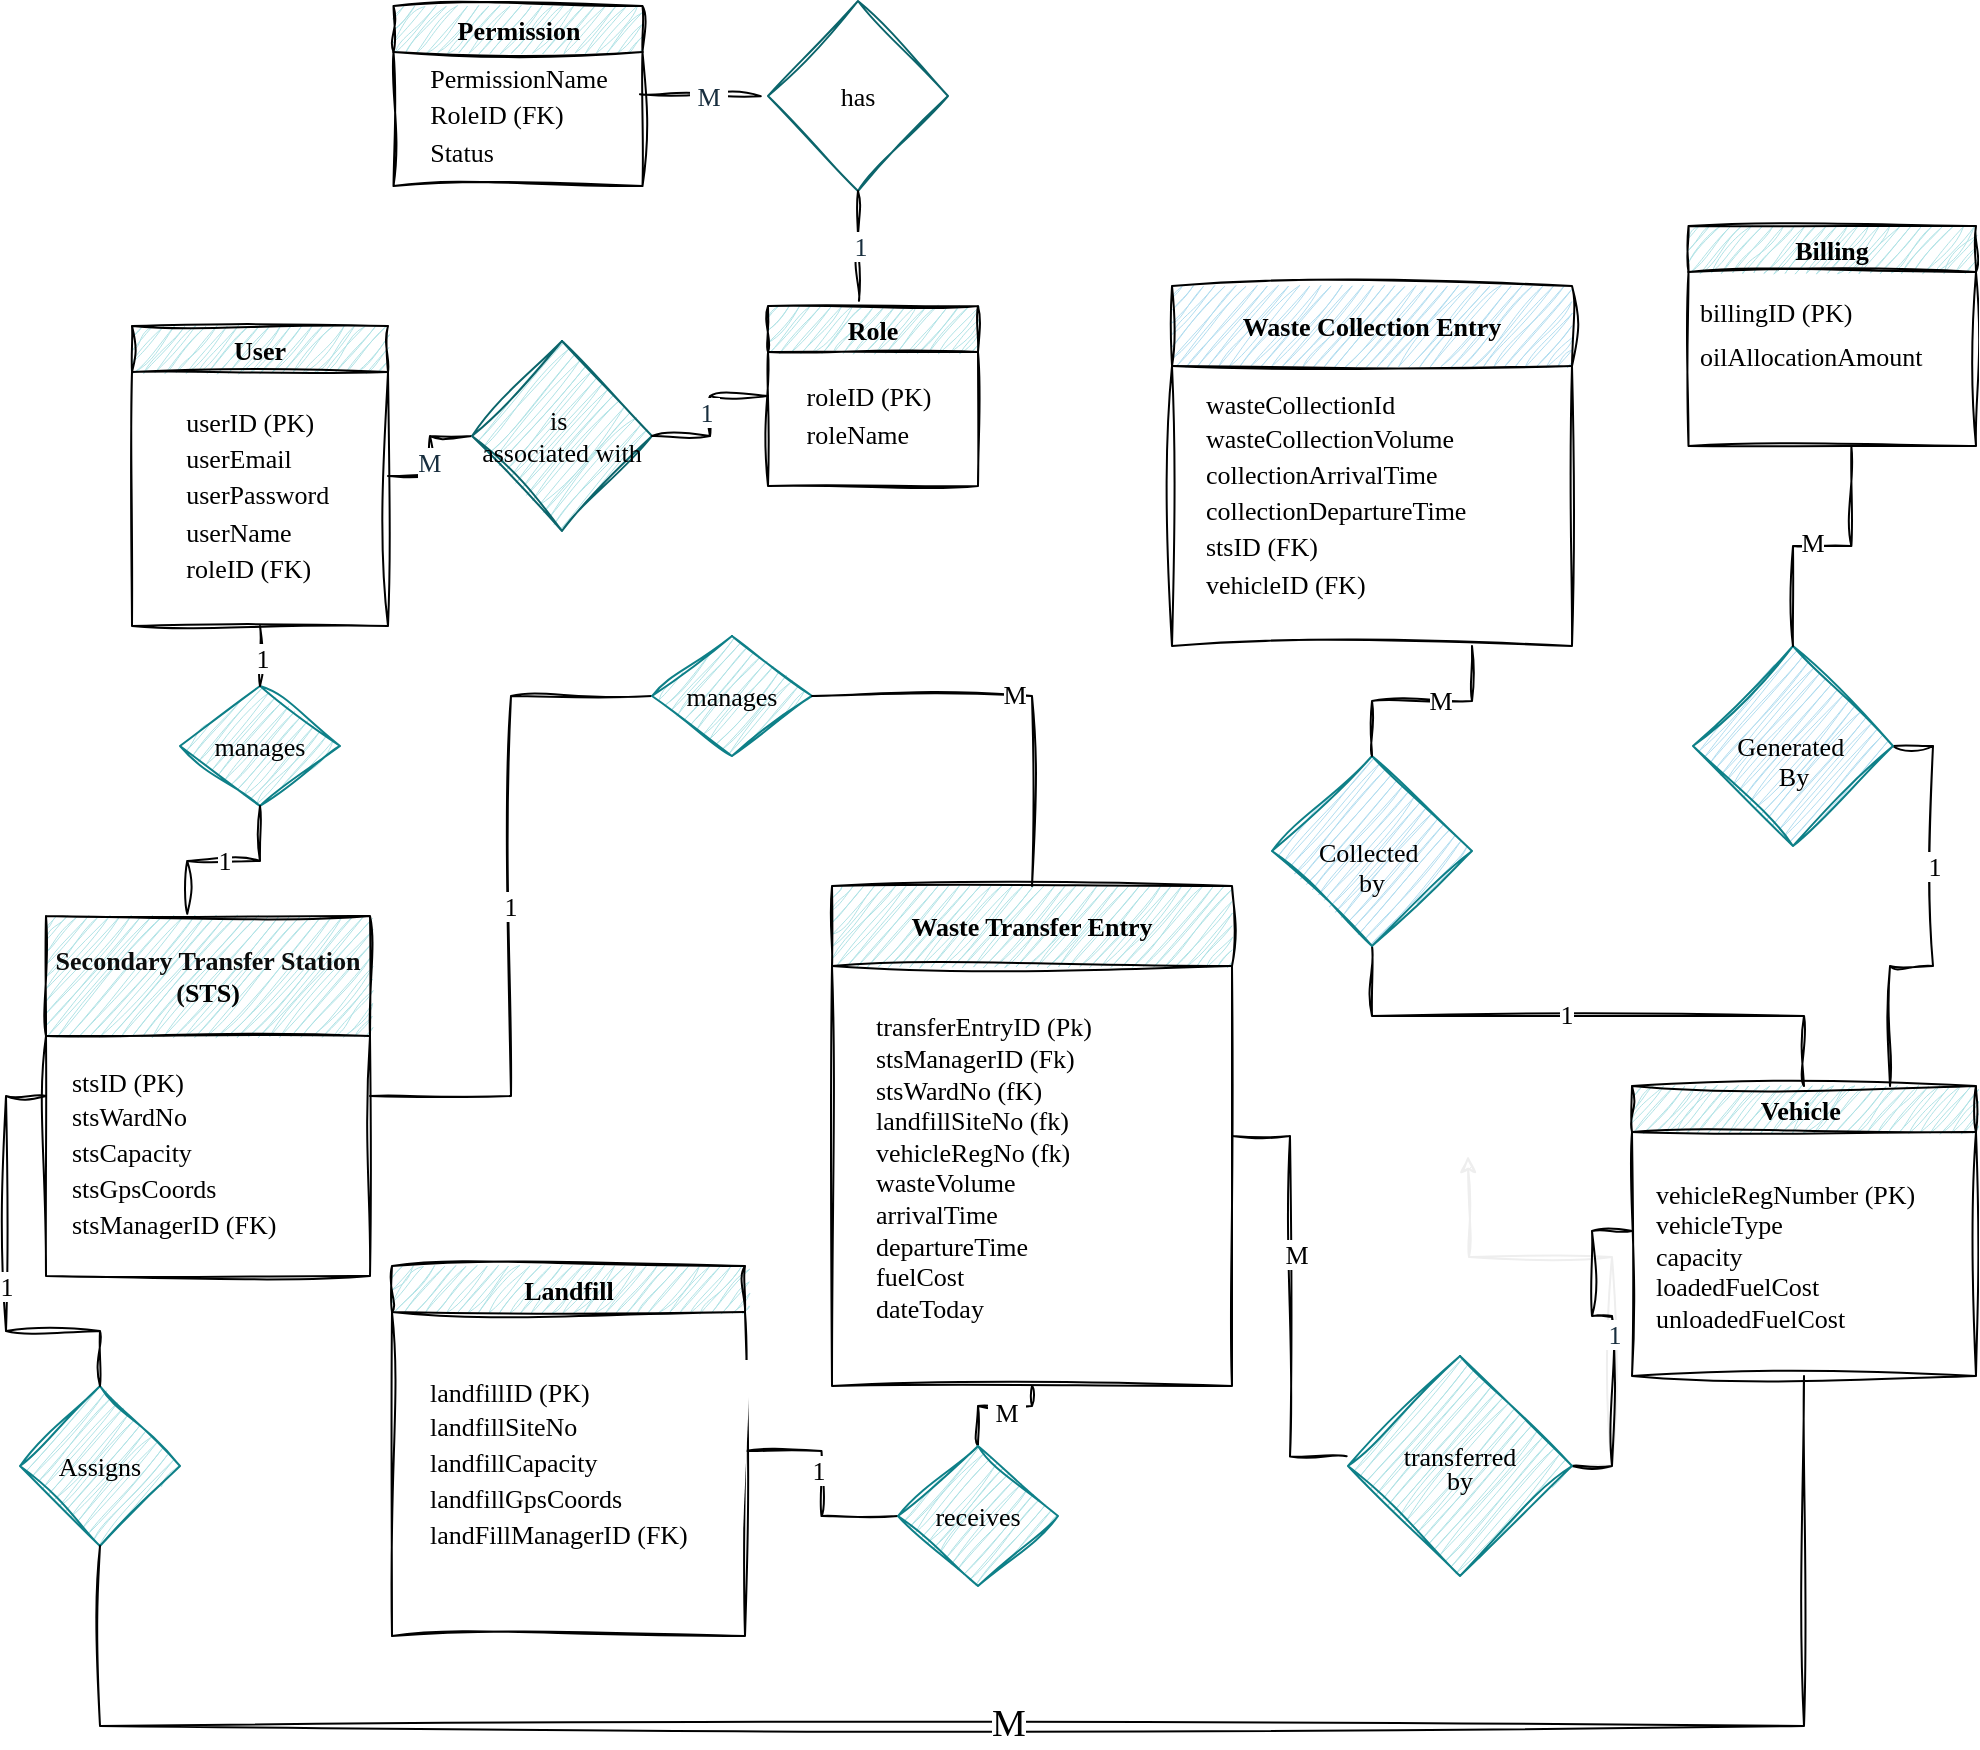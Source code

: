 <mxfile version="23.1.6" type="device">
  <diagram id="R2lEEEUBdFMjLlhIrx00" name="Page-1">
    <mxGraphModel dx="1149" dy="1554" grid="1" gridSize="10" guides="1" tooltips="1" connect="1" arrows="1" fold="1" page="1" pageScale="1" pageWidth="1600" pageHeight="900" math="0" shadow="0" extFonts="Permanent Marker^https://fonts.googleapis.com/css?family=Permanent+Marker">
      <root>
        <mxCell id="0" />
        <mxCell id="1" parent="0" />
        <mxCell id="ar0Zps7FBATPay8NSn_M-12" style="edgeStyle=orthogonalEdgeStyle;rounded=0;orthogonalLoop=1;jettySize=auto;html=1;exitX=1;exitY=0.5;exitDx=0;exitDy=0;startArrow=none;startFill=0;endArrow=none;endFill=0;labelBackgroundColor=none;fontColor=default;sketch=1;curveFitting=1;jiggle=2;fontFamily=Comic Sans MS;fontSize=13;" parent="1" source="ar0Zps7FBATPay8NSn_M-1" target="ar0Zps7FBATPay8NSn_M-11" edge="1">
          <mxGeometry relative="1" as="geometry" />
        </mxCell>
        <mxCell id="ar0Zps7FBATPay8NSn_M-54" value="M&amp;nbsp;" style="edgeLabel;html=1;align=center;verticalAlign=middle;resizable=0;points=[];strokeColor=#BAC8D3;fontColor=#182E3E;fillColor=#B1DDF0;sketch=1;curveFitting=1;jiggle=2;rounded=0;fontFamily=Comic Sans MS;fontSize=13;" parent="ar0Zps7FBATPay8NSn_M-12" vertex="1" connectable="0">
          <mxGeometry x="-0.1" y="-1" relative="1" as="geometry">
            <mxPoint as="offset" />
          </mxGeometry>
        </mxCell>
        <mxCell id="ar0Zps7FBATPay8NSn_M-1" value="User" style="swimlane;whiteSpace=wrap;html=1;startSize=23;labelBackgroundColor=none;fillColor=#B0E3E6;strokeColor=default;sketch=1;curveFitting=1;jiggle=2;rounded=0;fontFamily=Comic Sans MS;fontSize=13;" parent="1" vertex="1">
          <mxGeometry x="400" y="100" width="128" height="150" as="geometry" />
        </mxCell>
        <mxCell id="ar0Zps7FBATPay8NSn_M-8" value="&lt;div style=&quot;text-align: left; line-height: 140%; font-size: 13px;&quot;&gt;&lt;font style=&quot;font-size: 13px;&quot;&gt;userID (PK)&lt;/font&gt;&lt;/div&gt;&lt;div style=&quot;text-align: left; line-height: 140%; font-size: 13px;&quot;&gt;&lt;font style=&quot;font-size: 13px;&quot;&gt;userEmail&lt;/font&gt;&lt;div style=&quot;line-height: 140%; font-size: 13px;&quot;&gt;&lt;font style=&quot;font-size: 13px;&quot;&gt;userPassword&amp;nbsp;&lt;/font&gt;&lt;/div&gt;&lt;div style=&quot;line-height: 140%; font-size: 13px;&quot;&gt;&lt;font style=&quot;font-size: 13px;&quot;&gt;userName&lt;/font&gt;&lt;/div&gt;&lt;div style=&quot;line-height: 140%; font-size: 13px;&quot;&gt;&lt;font style=&quot;font-size: 13px;&quot;&gt;roleID (FK)&lt;/font&gt;&lt;/div&gt;&lt;/div&gt;" style="text;html=1;align=center;verticalAlign=middle;resizable=0;points=[];autosize=1;strokeColor=none;fillColor=none;labelBackgroundColor=none;sketch=1;curveFitting=1;jiggle=2;rounded=0;fontFamily=Comic Sans MS;fontSize=13;" parent="ar0Zps7FBATPay8NSn_M-1" vertex="1">
          <mxGeometry x="9" y="35" width="110" height="100" as="geometry" />
        </mxCell>
        <mxCell id="ar0Zps7FBATPay8NSn_M-4" value="Role" style="swimlane;whiteSpace=wrap;html=1;labelBackgroundColor=none;fillColor=#B0E3E6;strokeColor=default;sketch=1;curveFitting=1;jiggle=2;rounded=0;fontFamily=Comic Sans MS;fontSize=13;" parent="1" vertex="1">
          <mxGeometry x="718" y="90" width="105" height="90" as="geometry" />
        </mxCell>
        <mxCell id="ar0Zps7FBATPay8NSn_M-14" value="&lt;div style=&quot;text-align: left; line-height: 140%; font-size: 13px;&quot;&gt;roleID (PK)&lt;/div&gt;&lt;div style=&quot;text-align: left; line-height: 140%; font-size: 13px;&quot;&gt;&lt;div style=&quot;line-height: 140%; font-size: 13px;&quot;&gt;roleName&lt;/div&gt;&lt;/div&gt;" style="text;html=1;align=center;verticalAlign=middle;resizable=0;points=[];autosize=1;strokeColor=none;fillColor=none;labelBackgroundColor=none;sketch=1;curveFitting=1;jiggle=2;rounded=0;fontFamily=Comic Sans MS;fontSize=13;" parent="ar0Zps7FBATPay8NSn_M-4" vertex="1">
          <mxGeometry x="5" y="30" width="90" height="50" as="geometry" />
        </mxCell>
        <mxCell id="ar0Zps7FBATPay8NSn_M-5" value="Waste Transfer Entry" style="swimlane;whiteSpace=wrap;html=1;labelBackgroundColor=none;fillColor=#b0e3e6;strokeColor=#000000;sketch=1;curveFitting=1;jiggle=2;rounded=0;fontFamily=Comic Sans MS;fontSize=13;startSize=40;" parent="1" vertex="1">
          <mxGeometry x="750" y="380" width="200" height="250" as="geometry" />
        </mxCell>
        <mxCell id="ar0Zps7FBATPay8NSn_M-40" value="transferEntryID (Pk)&lt;br style=&quot;font-size: 13px;&quot;&gt;stsManagerID (Fk)&lt;br style=&quot;font-size: 13px;&quot;&gt;stsWardNo (fK)&lt;br style=&quot;font-size: 13px;&quot;&gt;landfillSiteNo (fk)&lt;br style=&quot;font-size: 13px;&quot;&gt;vehicleRegNo (fk)&lt;br style=&quot;font-size: 13px;&quot;&gt;wasteVolume&lt;br style=&quot;font-size: 13px;&quot;&gt;arrivalTime&lt;br style=&quot;font-size: 13px;&quot;&gt;departureTime&lt;br style=&quot;font-size: 13px;&quot;&gt;fuelCost&lt;br style=&quot;font-size: 13px;&quot;&gt;dateToday&lt;div style=&quot;line-height: 140%; font-size: 13px;&quot;&gt;&lt;br style=&quot;font-size: 13px;&quot;&gt;&lt;/div&gt;" style="text;html=1;align=left;verticalAlign=middle;resizable=0;points=[];autosize=1;strokeColor=none;fillColor=none;labelBackgroundColor=none;sketch=1;curveFitting=1;jiggle=2;rounded=0;fontFamily=Comic Sans MS;fontSize=13;horizontal=1;" parent="ar0Zps7FBATPay8NSn_M-5" vertex="1">
          <mxGeometry x="20" y="55" width="150" height="190" as="geometry" />
        </mxCell>
        <mxCell id="ar0Zps7FBATPay8NSn_M-96" style="edgeStyle=orthogonalEdgeStyle;rounded=0;orthogonalLoop=1;jettySize=auto;html=1;exitX=0.75;exitY=0;exitDx=0;exitDy=0;entryX=1;entryY=0.5;entryDx=0;entryDy=0;endArrow=none;endFill=0;sketch=1;curveFitting=1;jiggle=2;fontFamily=Comic Sans MS;fontSize=13;" parent="1" source="ar0Zps7FBATPay8NSn_M-6" target="ar0Zps7FBATPay8NSn_M-93" edge="1">
          <mxGeometry relative="1" as="geometry" />
        </mxCell>
        <mxCell id="ar0Zps7FBATPay8NSn_M-99" value="1" style="edgeLabel;html=1;align=center;verticalAlign=middle;resizable=0;points=[];sketch=1;curveFitting=1;jiggle=2;rounded=0;fontFamily=Comic Sans MS;fontSize=13;" parent="ar0Zps7FBATPay8NSn_M-96" vertex="1" connectable="0">
          <mxGeometry x="0.244" relative="1" as="geometry">
            <mxPoint as="offset" />
          </mxGeometry>
        </mxCell>
        <mxCell id="ar0Zps7FBATPay8NSn_M-6" value="Vehicle&amp;nbsp;" style="swimlane;whiteSpace=wrap;html=1;labelBackgroundColor=none;fillColor=#B0E3E6;strokeColor=#000000;sketch=1;curveFitting=1;jiggle=2;rounded=0;fontFamily=Comic Sans MS;fontSize=13;" parent="1" vertex="1">
          <mxGeometry x="1150" y="480" width="172" height="145" as="geometry" />
        </mxCell>
        <mxCell id="ar0Zps7FBATPay8NSn_M-18" value="vehicleRegNumber (PK)&lt;br&gt;vehicleType&lt;br&gt;capacity&lt;br&gt;loadedFuelCost&lt;br&gt;unloadedFuelCost" style="text;html=1;align=left;verticalAlign=middle;resizable=0;points=[];autosize=1;strokeColor=none;fillColor=none;labelBackgroundColor=none;sketch=1;curveFitting=1;jiggle=2;rounded=0;fontFamily=Comic Sans MS;fontSize=13;" parent="ar0Zps7FBATPay8NSn_M-6" vertex="1">
          <mxGeometry x="10" y="40" width="160" height="90" as="geometry" />
        </mxCell>
        <mxCell id="ar0Zps7FBATPay8NSn_M-11" value="&lt;div style=&quot;font-size: 13px;&quot;&gt;&lt;span style=&quot;background-color: initial; font-size: 13px;&quot;&gt;is&amp;nbsp;&lt;/span&gt;&lt;br style=&quot;font-size: 13px;&quot;&gt;&lt;/div&gt;&lt;div style=&quot;font-size: 13px;&quot;&gt;associated with&lt;/div&gt;" style="rhombus;whiteSpace=wrap;html=1;labelBackgroundColor=none;fillColor=#B0E3E6;strokeColor=#0B656B;sketch=1;curveFitting=1;jiggle=2;rounded=0;fontFamily=Comic Sans MS;fontSize=13;gradientColor=none;" parent="1" vertex="1">
          <mxGeometry x="570" y="107.5" width="90" height="95" as="geometry" />
        </mxCell>
        <mxCell id="ar0Zps7FBATPay8NSn_M-89" style="edgeStyle=orthogonalEdgeStyle;rounded=0;orthogonalLoop=1;jettySize=auto;html=1;exitX=1;exitY=0.5;exitDx=0;exitDy=0;entryX=0;entryY=0.5;entryDx=0;entryDy=0;endArrow=none;endFill=0;sketch=1;curveFitting=1;jiggle=2;fontFamily=Comic Sans MS;fontSize=13;" parent="1" source="ar0Zps7FBATPay8NSn_M-3" target="ar0Zps7FBATPay8NSn_M-88" edge="1">
          <mxGeometry relative="1" as="geometry" />
        </mxCell>
        <mxCell id="ar0Zps7FBATPay8NSn_M-91" value="1" style="edgeLabel;html=1;align=center;verticalAlign=middle;resizable=0;points=[];sketch=1;curveFitting=1;jiggle=2;rounded=0;fontFamily=Comic Sans MS;fontSize=13;" parent="ar0Zps7FBATPay8NSn_M-89" vertex="1" connectable="0">
          <mxGeometry x="-0.026" y="1" relative="1" as="geometry">
            <mxPoint as="offset" />
          </mxGeometry>
        </mxCell>
        <mxCell id="ar0Zps7FBATPay8NSn_M-3" value="&lt;font style=&quot;font-size: 13px;&quot;&gt;&lt;span id=&quot;docs-internal-guid-3b0759ed-7fff-ce5e-7ef2-6e1160e2cc00&quot; style=&quot;font-size: 13px;&quot;&gt;&lt;span style=&quot;color: rgb(13, 13, 13); background-color: transparent; font-variant-numeric: normal; font-variant-east-asian: normal; font-variant-alternates: normal; font-variant-position: normal; vertical-align: baseline; white-space-collapse: preserve; font-size: 13px;&quot;&gt;Secondary Transfer Station (&lt;/span&gt;&lt;/span&gt;STS)&lt;/font&gt;" style="swimlane;whiteSpace=wrap;html=1;startSize=60;align=center;labelBackgroundColor=none;fillColor=#B0E3E6;strokeColor=#000000;sketch=1;curveFitting=1;jiggle=2;rounded=0;fontFamily=Comic Sans MS;fontSize=13;" parent="1" vertex="1">
          <mxGeometry x="357" y="395" width="162" height="180" as="geometry" />
        </mxCell>
        <mxCell id="ar0Zps7FBATPay8NSn_M-19" value="stsID (PK)&lt;div style=&quot;line-height: 140%; font-size: 13px;&quot;&gt;stsWardNo&lt;/div&gt;&lt;div style=&quot;line-height: 140%; font-size: 13px;&quot;&gt;stsCapacity&lt;/div&gt;&lt;div style=&quot;line-height: 140%; font-size: 13px;&quot;&gt;stsGpsCoords&lt;/div&gt;&lt;div style=&quot;line-height: 140%; font-size: 13px;&quot;&gt;stsManagerID (FK)&lt;/div&gt;" style="text;html=1;align=left;verticalAlign=middle;resizable=0;points=[];autosize=1;strokeColor=none;fillColor=none;labelBackgroundColor=none;sketch=1;curveFitting=1;jiggle=2;rounded=0;fontFamily=Comic Sans MS;fontSize=13;" parent="ar0Zps7FBATPay8NSn_M-3" vertex="1">
          <mxGeometry x="11" y="70" width="140" height="100" as="geometry" />
        </mxCell>
        <mxCell id="ar0Zps7FBATPay8NSn_M-16" style="edgeStyle=orthogonalEdgeStyle;rounded=0;orthogonalLoop=1;jettySize=auto;html=1;exitX=1;exitY=0.5;exitDx=0;exitDy=0;entryX=0;entryY=0.5;entryDx=0;entryDy=0;endArrow=none;endFill=0;labelBackgroundColor=none;fontColor=default;sketch=1;curveFitting=1;jiggle=2;fontFamily=Comic Sans MS;fontSize=13;" parent="1" source="ar0Zps7FBATPay8NSn_M-11" target="ar0Zps7FBATPay8NSn_M-4" edge="1">
          <mxGeometry relative="1" as="geometry" />
        </mxCell>
        <mxCell id="ar0Zps7FBATPay8NSn_M-55" value="&amp;nbsp;1&amp;nbsp;" style="edgeLabel;html=1;align=center;verticalAlign=middle;resizable=0;points=[];strokeColor=#BAC8D3;fontColor=#182E3E;fillColor=#B1DDF0;sketch=1;curveFitting=1;jiggle=2;rounded=0;fontFamily=Comic Sans MS;fontSize=13;" parent="ar0Zps7FBATPay8NSn_M-16" vertex="1" connectable="0">
          <mxGeometry x="0.049" y="2" relative="1" as="geometry">
            <mxPoint as="offset" />
          </mxGeometry>
        </mxCell>
        <mxCell id="ar0Zps7FBATPay8NSn_M-2" value="Waste Collection Entry" style="swimlane;whiteSpace=wrap;html=1;labelBackgroundColor=none;fillColor=#b1ddf0;strokeColor=#000000;sketch=1;curveFitting=1;jiggle=2;rounded=0;fontFamily=Comic Sans MS;fontSize=13;startSize=40;" parent="1" vertex="1">
          <mxGeometry x="920" y="80" width="200" height="180" as="geometry" />
        </mxCell>
        <mxCell id="ar0Zps7FBATPay8NSn_M-24" value="wasteCollectionId&lt;div style=&quot;line-height: 140%; font-size: 13px;&quot;&gt;wasteCollectionVolume&lt;/div&gt;&lt;div style=&quot;line-height: 140%; font-size: 13px;&quot;&gt;collectionArrivalTime&lt;/div&gt;&lt;div style=&quot;line-height: 140%; font-size: 13px;&quot;&gt;collectionDepartureTime&lt;/div&gt;&lt;div style=&quot;line-height: 140%; font-size: 13px;&quot;&gt;&lt;div style=&quot;line-height: 140%; font-size: 13px;&quot;&gt;stsID (FK)&lt;/div&gt;&lt;div style=&quot;line-height: 140%; font-size: 13px;&quot;&gt;vehicleID (FK)&lt;/div&gt;&lt;/div&gt;" style="text;html=1;align=left;verticalAlign=middle;resizable=0;points=[];autosize=1;strokeColor=none;fillColor=none;labelBackgroundColor=none;sketch=1;curveFitting=1;jiggle=2;rounded=0;fontFamily=Comic Sans MS;fontSize=13;" parent="ar0Zps7FBATPay8NSn_M-2" vertex="1">
          <mxGeometry x="15" y="45" width="170" height="120" as="geometry" />
        </mxCell>
        <mxCell id="ar0Zps7FBATPay8NSn_M-64" style="edgeStyle=orthogonalEdgeStyle;rounded=0;orthogonalLoop=1;jettySize=auto;html=1;exitX=0.5;exitY=1;exitDx=0;exitDy=0;entryX=0.5;entryY=0;entryDx=0;entryDy=0;endArrow=none;endFill=0;sketch=1;curveFitting=1;jiggle=2;fontFamily=Comic Sans MS;fontSize=13;" parent="1" source="ar0Zps7FBATPay8NSn_M-25" target="ar0Zps7FBATPay8NSn_M-6" edge="1">
          <mxGeometry relative="1" as="geometry" />
        </mxCell>
        <mxCell id="ar0Zps7FBATPay8NSn_M-66" value="1" style="edgeLabel;html=1;align=center;verticalAlign=middle;resizable=0;points=[];sketch=1;curveFitting=1;jiggle=2;rounded=0;fontFamily=Comic Sans MS;fontSize=13;" parent="ar0Zps7FBATPay8NSn_M-64" vertex="1" connectable="0">
          <mxGeometry x="-0.077" y="1" relative="1" as="geometry">
            <mxPoint as="offset" />
          </mxGeometry>
        </mxCell>
        <mxCell id="ar0Zps7FBATPay8NSn_M-25" value="&lt;div style=&quot;font-size: 13px;&quot;&gt;&lt;br style=&quot;font-size: 13px;&quot;&gt;&lt;/div&gt;Collected&amp;nbsp;&lt;div style=&quot;font-size: 13px;&quot;&gt;by&lt;/div&gt;" style="rhombus;whiteSpace=wrap;html=1;labelBackgroundColor=none;fillColor=#b1ddf0;strokeColor=#0E8088;sketch=1;curveFitting=1;jiggle=2;rounded=0;fontFamily=Comic Sans MS;fontSize=13;" parent="1" vertex="1">
          <mxGeometry x="970" y="315" width="100" height="95" as="geometry" />
        </mxCell>
        <mxCell id="ar0Zps7FBATPay8NSn_M-38" style="edgeStyle=orthogonalEdgeStyle;rounded=0;orthogonalLoop=1;jettySize=auto;html=1;exitX=0.5;exitY=0;exitDx=0;exitDy=0;entryX=0.75;entryY=1;entryDx=0;entryDy=0;endArrow=none;endFill=0;endSize=3;labelBackgroundColor=none;fontColor=default;sketch=1;curveFitting=1;jiggle=2;fontFamily=Comic Sans MS;fontSize=13;" parent="1" source="ar0Zps7FBATPay8NSn_M-25" target="ar0Zps7FBATPay8NSn_M-2" edge="1">
          <mxGeometry relative="1" as="geometry" />
        </mxCell>
        <mxCell id="ar0Zps7FBATPay8NSn_M-63" value="&lt;div style=&quot;font-size: 13px;&quot;&gt;M&lt;/div&gt;" style="edgeLabel;html=1;align=center;verticalAlign=middle;resizable=0;points=[];sketch=1;curveFitting=1;jiggle=2;rounded=0;fontFamily=Comic Sans MS;fontSize=13;" parent="ar0Zps7FBATPay8NSn_M-38" vertex="1" connectable="0">
          <mxGeometry x="0.174" y="1" relative="1" as="geometry">
            <mxPoint as="offset" />
          </mxGeometry>
        </mxCell>
        <mxCell id="ar0Zps7FBATPay8NSn_M-51" style="edgeStyle=orthogonalEdgeStyle;rounded=0;orthogonalLoop=1;jettySize=auto;html=1;exitX=1;exitY=0.5;exitDx=0;exitDy=0;strokeColor=#EEEEEE;fontColor=#FFFFFF;sketch=1;curveFitting=1;jiggle=2;fontFamily=Comic Sans MS;fontSize=13;" parent="1" source="ar0Zps7FBATPay8NSn_M-41" edge="1">
          <mxGeometry relative="1" as="geometry">
            <mxPoint x="1068" y="515" as="targetPoint" />
          </mxGeometry>
        </mxCell>
        <mxCell id="ar0Zps7FBATPay8NSn_M-52" style="edgeStyle=orthogonalEdgeStyle;rounded=0;orthogonalLoop=1;jettySize=auto;html=1;exitX=1;exitY=0.5;exitDx=0;exitDy=0;strokeColor=#000000;fontColor=#FFFFFF;endArrow=none;endFill=0;sketch=1;curveFitting=1;jiggle=2;fontFamily=Comic Sans MS;fontSize=13;entryX=0;entryY=0.5;entryDx=0;entryDy=0;" parent="1" source="ar0Zps7FBATPay8NSn_M-41" edge="1" target="ar0Zps7FBATPay8NSn_M-6">
          <mxGeometry relative="1" as="geometry">
            <mxPoint x="1078" y="515" as="targetPoint" />
          </mxGeometry>
        </mxCell>
        <mxCell id="ar0Zps7FBATPay8NSn_M-53" value="&amp;nbsp;1&amp;nbsp;" style="edgeLabel;html=1;align=center;verticalAlign=middle;resizable=0;points=[];strokeColor=#BAC8D3;fontColor=#182E3E;fillColor=#B1DDF0;sketch=1;curveFitting=1;jiggle=2;rounded=0;fontFamily=Comic Sans MS;fontSize=13;" parent="ar0Zps7FBATPay8NSn_M-52" vertex="1" connectable="0">
          <mxGeometry x="0.035" y="-1" relative="1" as="geometry">
            <mxPoint as="offset" />
          </mxGeometry>
        </mxCell>
        <mxCell id="ar0Zps7FBATPay8NSn_M-41" value="transferred&lt;div style=&quot;line-height: 80%; font-size: 13px;&quot;&gt;by&lt;/div&gt;" style="rhombus;whiteSpace=wrap;html=1;labelBackgroundColor=none;fillColor=#b0e3e6;strokeColor=#0e8088;sketch=1;curveFitting=1;jiggle=2;rounded=0;fontFamily=Comic Sans MS;fontSize=13;" parent="1" vertex="1">
          <mxGeometry x="1008" y="615" width="112" height="110" as="geometry" />
        </mxCell>
        <mxCell id="ar0Zps7FBATPay8NSn_M-67" value="manages" style="rhombus;whiteSpace=wrap;html=1;fillColor=#B0E3E6;strokeColor=#0e8088;sketch=1;curveFitting=1;jiggle=2;rounded=0;fontFamily=Comic Sans MS;fontSize=13;" parent="1" vertex="1">
          <mxGeometry x="424" y="280" width="80" height="60" as="geometry" />
        </mxCell>
        <mxCell id="ar0Zps7FBATPay8NSn_M-68" style="edgeStyle=orthogonalEdgeStyle;rounded=0;orthogonalLoop=1;jettySize=auto;html=1;exitX=0.5;exitY=0;exitDx=0;exitDy=0;entryX=0.5;entryY=1;entryDx=0;entryDy=0;endArrow=none;endFill=0;sketch=1;curveFitting=1;jiggle=2;fontFamily=Comic Sans MS;fontSize=13;" parent="1" source="ar0Zps7FBATPay8NSn_M-67" target="ar0Zps7FBATPay8NSn_M-1" edge="1">
          <mxGeometry relative="1" as="geometry" />
        </mxCell>
        <mxCell id="ar0Zps7FBATPay8NSn_M-71" value="1" style="edgeLabel;html=1;align=center;verticalAlign=middle;resizable=0;points=[];sketch=1;curveFitting=1;jiggle=2;rounded=0;fontFamily=Comic Sans MS;fontSize=13;" parent="ar0Zps7FBATPay8NSn_M-68" vertex="1" connectable="0">
          <mxGeometry x="-0.02" y="-1" relative="1" as="geometry">
            <mxPoint as="offset" />
          </mxGeometry>
        </mxCell>
        <mxCell id="ar0Zps7FBATPay8NSn_M-69" style="edgeStyle=orthogonalEdgeStyle;rounded=0;orthogonalLoop=1;jettySize=auto;html=1;exitX=0.5;exitY=1;exitDx=0;exitDy=0;entryX=0.436;entryY=-0.006;entryDx=0;entryDy=0;entryPerimeter=0;endArrow=none;endFill=0;sketch=1;curveFitting=1;jiggle=2;fontFamily=Comic Sans MS;fontSize=13;" parent="1" source="ar0Zps7FBATPay8NSn_M-67" target="ar0Zps7FBATPay8NSn_M-3" edge="1">
          <mxGeometry relative="1" as="geometry" />
        </mxCell>
        <mxCell id="ar0Zps7FBATPay8NSn_M-70" value="1" style="edgeLabel;html=1;align=center;verticalAlign=middle;resizable=0;points=[];sketch=1;curveFitting=1;jiggle=2;rounded=0;fontFamily=Comic Sans MS;fontSize=13;" parent="ar0Zps7FBATPay8NSn_M-69" vertex="1" connectable="0">
          <mxGeometry x="0.018" y="-1" relative="1" as="geometry">
            <mxPoint as="offset" />
          </mxGeometry>
        </mxCell>
        <mxCell id="ar0Zps7FBATPay8NSn_M-72" value="Billing" style="swimlane;whiteSpace=wrap;html=1;labelBackgroundColor=none;fillColor=#b0e3e6;strokeColor=#000000;sketch=1;curveFitting=1;jiggle=2;rounded=0;fontFamily=Comic Sans MS;fontSize=13;" parent="1" vertex="1">
          <mxGeometry x="1178.25" y="50" width="143.75" height="110" as="geometry" />
        </mxCell>
        <mxCell id="ar0Zps7FBATPay8NSn_M-73" value="&lt;p style=&quot;line-height: 70%; font-size: 13px;&quot;&gt;billingID (PK)&lt;/p&gt;&lt;p style=&quot;line-height: 70%; font-size: 13px;&quot;&gt;&lt;span style=&quot;background-color: initial; font-size: 13px;&quot;&gt;oilAllocationAmount&lt;/span&gt;&lt;/p&gt;&lt;div style=&quot;line-height: 70%; font-size: 13px;&quot;&gt;&lt;br style=&quot;font-size: 13px;&quot;&gt;&lt;/div&gt;&lt;p style=&quot;font-size: 13px;&quot;&gt;&lt;/p&gt;" style="text;html=1;align=left;verticalAlign=middle;resizable=0;points=[];autosize=1;strokeColor=none;fillColor=none;labelBackgroundColor=none;sketch=1;curveFitting=1;jiggle=2;rounded=0;fontFamily=Comic Sans MS;fontSize=13;" parent="ar0Zps7FBATPay8NSn_M-72" vertex="1">
          <mxGeometry x="3.75" y="20" width="140" height="90" as="geometry" />
        </mxCell>
        <mxCell id="ar0Zps7FBATPay8NSn_M-79" style="edgeStyle=orthogonalEdgeStyle;rounded=0;orthogonalLoop=1;jettySize=auto;html=1;exitX=1;exitY=0.5;exitDx=0;exitDy=0;entryX=0;entryY=0.5;entryDx=0;entryDy=0;endArrow=none;endFill=0;sketch=1;curveFitting=1;jiggle=2;fontFamily=Comic Sans MS;fontSize=13;" parent="1" source="ar0Zps7FBATPay8NSn_M-74" target="ar0Zps7FBATPay8NSn_M-77" edge="1">
          <mxGeometry relative="1" as="geometry" />
        </mxCell>
        <mxCell id="ar0Zps7FBATPay8NSn_M-82" value="&amp;nbsp;1&amp;nbsp;" style="edgeLabel;html=1;align=center;verticalAlign=middle;resizable=0;points=[];sketch=1;curveFitting=1;jiggle=2;rounded=0;fontFamily=Comic Sans MS;fontSize=13;" parent="ar0Zps7FBATPay8NSn_M-79" vertex="1" connectable="0">
          <mxGeometry x="-0.124" y="-2" relative="1" as="geometry">
            <mxPoint as="offset" />
          </mxGeometry>
        </mxCell>
        <mxCell id="ar0Zps7FBATPay8NSn_M-74" value="Landfill" style="swimlane;whiteSpace=wrap;html=1;labelBackgroundColor=none;fillColor=#B0E3E6;strokeColor=#000000;sketch=1;curveFitting=1;jiggle=2;rounded=0;fontFamily=Comic Sans MS;fontSize=13;" parent="1" vertex="1">
          <mxGeometry x="530" y="570" width="176.5" height="185" as="geometry" />
        </mxCell>
        <mxCell id="5mzO6ijqT2syoPgmpGFN-13" value="landfillID (PK)&lt;div style=&quot;line-height: 140%; font-size: 13px;&quot;&gt;&lt;span style=&quot;background-color: initial;&quot;&gt;landfillSiteNo&lt;/span&gt;&lt;/div&gt;&lt;div style=&quot;line-height: 140%; font-size: 13px;&quot;&gt;&lt;span style=&quot;background-color: initial;&quot;&gt;landfillCapacity&lt;/span&gt;&lt;br&gt;&lt;/div&gt;&lt;div style=&quot;line-height: 140%; font-size: 13px;&quot;&gt;landfillGpsCoords&lt;/div&gt;&lt;div style=&quot;line-height: 140%; font-size: 13px;&quot;&gt;landFillManagerID (FK)&lt;/div&gt;" style="text;html=1;align=left;verticalAlign=middle;resizable=0;points=[];autosize=1;strokeColor=none;fillColor=default;labelBackgroundColor=none;sketch=1;curveFitting=1;jiggle=2;rounded=0;fontFamily=Comic Sans MS;fontSize=13;" vertex="1" parent="ar0Zps7FBATPay8NSn_M-74">
          <mxGeometry x="16.5" y="50" width="160" height="100" as="geometry" />
        </mxCell>
        <mxCell id="ar0Zps7FBATPay8NSn_M-80" style="edgeStyle=orthogonalEdgeStyle;rounded=0;orthogonalLoop=1;jettySize=auto;html=1;exitX=0.5;exitY=0;exitDx=0;exitDy=0;endArrow=none;endFill=0;sketch=1;curveFitting=1;jiggle=2;fontFamily=Comic Sans MS;fontSize=13;entryX=0.5;entryY=1;entryDx=0;entryDy=0;" parent="1" source="ar0Zps7FBATPay8NSn_M-77" target="ar0Zps7FBATPay8NSn_M-5" edge="1">
          <mxGeometry relative="1" as="geometry" />
        </mxCell>
        <mxCell id="ar0Zps7FBATPay8NSn_M-81" value="&amp;nbsp;M&amp;nbsp;" style="edgeLabel;html=1;align=center;verticalAlign=middle;resizable=0;points=[];sketch=1;curveFitting=1;jiggle=2;rounded=0;fontFamily=Comic Sans MS;fontSize=13;" parent="ar0Zps7FBATPay8NSn_M-80" vertex="1" connectable="0">
          <mxGeometry x="0.192" y="-3" relative="1" as="geometry">
            <mxPoint as="offset" />
          </mxGeometry>
        </mxCell>
        <mxCell id="ar0Zps7FBATPay8NSn_M-77" value="receives" style="rhombus;whiteSpace=wrap;html=1;labelBackgroundColor=none;fillColor=#b0e3e6;strokeColor=#0e8088;sketch=1;curveFitting=1;jiggle=2;rounded=0;fontFamily=Comic Sans MS;fontSize=13;" parent="1" vertex="1">
          <mxGeometry x="783" y="660" width="80" height="70" as="geometry" />
        </mxCell>
        <mxCell id="ar0Zps7FBATPay8NSn_M-83" value="Assigns" style="rhombus;whiteSpace=wrap;html=1;fillColor=#b0e3e6;strokeColor=#0E8088;sketch=1;curveFitting=1;jiggle=2;rounded=0;fontFamily=Comic Sans MS;fontSize=13;" parent="1" vertex="1">
          <mxGeometry x="344" y="630" width="80" height="80" as="geometry" />
        </mxCell>
        <mxCell id="ar0Zps7FBATPay8NSn_M-84" style="edgeStyle=orthogonalEdgeStyle;rounded=0;orthogonalLoop=1;jettySize=auto;html=1;exitX=0;exitY=0.5;exitDx=0;exitDy=0;entryX=0.5;entryY=0;entryDx=0;entryDy=0;endArrow=none;endFill=0;sketch=1;curveFitting=1;jiggle=2;fontFamily=Comic Sans MS;fontSize=13;" parent="1" source="ar0Zps7FBATPay8NSn_M-3" target="ar0Zps7FBATPay8NSn_M-83" edge="1">
          <mxGeometry relative="1" as="geometry" />
        </mxCell>
        <mxCell id="ar0Zps7FBATPay8NSn_M-86" value="1" style="edgeLabel;html=1;align=center;verticalAlign=middle;resizable=0;points=[];sketch=1;curveFitting=1;jiggle=2;rounded=0;fontFamily=Comic Sans MS;fontSize=13;" parent="ar0Zps7FBATPay8NSn_M-84" vertex="1" connectable="0">
          <mxGeometry x="0.086" relative="1" as="geometry">
            <mxPoint as="offset" />
          </mxGeometry>
        </mxCell>
        <mxCell id="ar0Zps7FBATPay8NSn_M-88" value="manages" style="rhombus;whiteSpace=wrap;html=1;fillColor=#b0e3e6;strokeColor=#0e8088;sketch=1;curveFitting=1;jiggle=2;rounded=0;fontFamily=Comic Sans MS;fontSize=13;" parent="1" vertex="1">
          <mxGeometry x="660" y="255" width="80" height="60" as="geometry" />
        </mxCell>
        <mxCell id="ar0Zps7FBATPay8NSn_M-90" style="edgeStyle=orthogonalEdgeStyle;rounded=0;orthogonalLoop=1;jettySize=auto;html=1;exitX=1;exitY=0.5;exitDx=0;exitDy=0;endArrow=none;endFill=0;sketch=1;curveFitting=1;jiggle=2;fontFamily=Comic Sans MS;fontSize=13;entryX=0.5;entryY=0;entryDx=0;entryDy=0;" parent="1" source="ar0Zps7FBATPay8NSn_M-88" edge="1" target="ar0Zps7FBATPay8NSn_M-5">
          <mxGeometry relative="1" as="geometry">
            <mxPoint x="818" y="440" as="targetPoint" />
          </mxGeometry>
        </mxCell>
        <mxCell id="ar0Zps7FBATPay8NSn_M-92" value="M" style="edgeLabel;html=1;align=center;verticalAlign=middle;resizable=0;points=[];sketch=1;curveFitting=1;jiggle=2;rounded=0;fontFamily=Comic Sans MS;fontSize=13;" parent="ar0Zps7FBATPay8NSn_M-90" vertex="1" connectable="0">
          <mxGeometry x="-0.017" y="1" relative="1" as="geometry">
            <mxPoint as="offset" />
          </mxGeometry>
        </mxCell>
        <mxCell id="ar0Zps7FBATPay8NSn_M-93" value="&lt;div style=&quot;font-size: 13px;&quot;&gt;&lt;br style=&quot;font-size: 13px;&quot;&gt;&lt;/div&gt;&lt;div style=&quot;font-size: 13px;&quot;&gt;Generated&amp;nbsp;&lt;/div&gt;&lt;div style=&quot;font-size: 13px;&quot;&gt;By&lt;/div&gt;" style="rhombus;whiteSpace=wrap;html=1;labelBackgroundColor=none;fillColor=#b1ddf0;strokeColor=#0E8088;sketch=1;curveFitting=1;jiggle=2;rounded=0;fontFamily=Comic Sans MS;fontSize=13;" parent="1" vertex="1">
          <mxGeometry x="1180.5" y="260" width="100" height="100" as="geometry" />
        </mxCell>
        <mxCell id="ar0Zps7FBATPay8NSn_M-97" style="edgeStyle=orthogonalEdgeStyle;rounded=0;orthogonalLoop=1;jettySize=auto;html=1;exitX=0.5;exitY=0;exitDx=0;exitDy=0;entryX=0.555;entryY=1.003;entryDx=0;entryDy=0;entryPerimeter=0;endArrow=none;endFill=0;sketch=1;curveFitting=1;jiggle=2;fontFamily=Comic Sans MS;fontSize=13;" parent="1" source="ar0Zps7FBATPay8NSn_M-93" target="ar0Zps7FBATPay8NSn_M-73" edge="1">
          <mxGeometry relative="1" as="geometry" />
        </mxCell>
        <mxCell id="ar0Zps7FBATPay8NSn_M-98" value="M" style="edgeLabel;html=1;align=center;verticalAlign=middle;resizable=0;points=[];sketch=1;curveFitting=1;jiggle=2;rounded=0;fontFamily=Comic Sans MS;fontSize=13;" parent="ar0Zps7FBATPay8NSn_M-97" vertex="1" connectable="0">
          <mxGeometry x="-0.088" y="1" relative="1" as="geometry">
            <mxPoint y="-1" as="offset" />
          </mxGeometry>
        </mxCell>
        <mxCell id="5mzO6ijqT2syoPgmpGFN-1" value="Permission" style="swimlane;whiteSpace=wrap;html=1;labelBackgroundColor=none;fillColor=#B0E3E6;strokeColor=default;sketch=1;curveFitting=1;jiggle=2;rounded=0;fontFamily=Comic Sans MS;fontSize=13;" vertex="1" parent="1">
          <mxGeometry x="530.75" y="-60" width="124.5" height="90" as="geometry" />
        </mxCell>
        <mxCell id="5mzO6ijqT2syoPgmpGFN-2" value="&lt;div style=&quot;text-align: left; line-height: 140%; font-size: 13px;&quot;&gt;PermissionName&lt;/div&gt;&lt;div style=&quot;text-align: left; line-height: 140%; font-size: 13px;&quot;&gt;&lt;div style=&quot;line-height: 140%; font-size: 13px;&quot;&gt;RoleID (FK)&lt;/div&gt;&lt;div style=&quot;line-height: 140%; font-size: 13px;&quot;&gt;Status&lt;/div&gt;&lt;/div&gt;" style="text;html=1;align=center;verticalAlign=middle;resizable=0;points=[];autosize=1;strokeColor=none;fillColor=none;labelBackgroundColor=none;sketch=1;curveFitting=1;jiggle=2;rounded=0;fontFamily=Comic Sans MS;fontSize=13;" vertex="1" parent="5mzO6ijqT2syoPgmpGFN-1">
          <mxGeometry x="2.25" y="20" width="120" height="70" as="geometry" />
        </mxCell>
        <mxCell id="5mzO6ijqT2syoPgmpGFN-4" value="&lt;div style=&quot;font-size: 13px;&quot;&gt;has&lt;/div&gt;" style="rhombus;whiteSpace=wrap;html=1;labelBackgroundColor=none;fillColor=default;strokeColor=#0B656B;sketch=1;curveFitting=1;jiggle=2;rounded=0;fontFamily=Comic Sans MS;fontSize=13;gradientColor=none;" vertex="1" parent="1">
          <mxGeometry x="718" y="-62.5" width="90" height="95" as="geometry" />
        </mxCell>
        <mxCell id="5mzO6ijqT2syoPgmpGFN-8" value="m" style="edgeStyle=orthogonalEdgeStyle;rounded=0;orthogonalLoop=1;jettySize=auto;html=1;exitX=1.008;exitY=0.344;exitDx=0;exitDy=0;entryX=-0.04;entryY=0.501;entryDx=0;entryDy=0;endArrow=none;endFill=0;labelBackgroundColor=none;fontColor=default;sketch=1;curveFitting=1;jiggle=2;fontFamily=Comic Sans MS;fontSize=13;exitPerimeter=0;entryPerimeter=0;" edge="1" parent="1" source="5mzO6ijqT2syoPgmpGFN-2" target="5mzO6ijqT2syoPgmpGFN-4">
          <mxGeometry relative="1" as="geometry">
            <mxPoint x="669.48" y="50" as="sourcePoint" />
            <mxPoint x="727.48" y="30" as="targetPoint" />
          </mxGeometry>
        </mxCell>
        <mxCell id="5mzO6ijqT2syoPgmpGFN-9" value="&amp;nbsp;M&amp;nbsp;" style="edgeLabel;html=1;align=center;verticalAlign=middle;resizable=0;points=[];strokeColor=#BAC8D3;fontColor=#182E3E;fillColor=#B1DDF0;sketch=1;curveFitting=1;jiggle=2;rounded=0;fontFamily=Comic Sans MS;fontSize=13;" vertex="1" connectable="0" parent="5mzO6ijqT2syoPgmpGFN-8">
          <mxGeometry x="0.049" y="2" relative="1" as="geometry">
            <mxPoint as="offset" />
          </mxGeometry>
        </mxCell>
        <mxCell id="5mzO6ijqT2syoPgmpGFN-10" style="edgeStyle=orthogonalEdgeStyle;rounded=0;orthogonalLoop=1;jettySize=auto;html=1;exitX=0.5;exitY=1;exitDx=0;exitDy=0;entryX=0.433;entryY=-0.029;entryDx=0;entryDy=0;endArrow=none;endFill=0;labelBackgroundColor=none;fontColor=default;sketch=1;curveFitting=1;jiggle=2;fontFamily=Comic Sans MS;fontSize=13;entryPerimeter=0;" edge="1" parent="1" source="5mzO6ijqT2syoPgmpGFN-4" target="ar0Zps7FBATPay8NSn_M-4">
          <mxGeometry relative="1" as="geometry">
            <mxPoint x="664" y="-6" as="sourcePoint" />
            <mxPoint x="724" y="-5" as="targetPoint" />
          </mxGeometry>
        </mxCell>
        <mxCell id="5mzO6ijqT2syoPgmpGFN-11" value="&amp;nbsp;1&amp;nbsp;" style="edgeLabel;html=1;align=center;verticalAlign=middle;resizable=0;points=[];strokeColor=#BAC8D3;fontColor=#182E3E;fillColor=#B1DDF0;sketch=1;curveFitting=1;jiggle=2;rounded=0;fontFamily=Comic Sans MS;fontSize=13;" vertex="1" connectable="0" parent="5mzO6ijqT2syoPgmpGFN-10">
          <mxGeometry x="0.049" y="2" relative="1" as="geometry">
            <mxPoint as="offset" />
          </mxGeometry>
        </mxCell>
        <mxCell id="5mzO6ijqT2syoPgmpGFN-19" style="edgeStyle=orthogonalEdgeStyle;rounded=0;orthogonalLoop=1;jettySize=auto;html=1;exitX=0.5;exitY=1;exitDx=0;exitDy=0;endArrow=none;endFill=0;sketch=1;curveFitting=1;jiggle=2;fontFamily=Comic Sans MS;fontSize=13;entryX=0.5;entryY=1;entryDx=0;entryDy=0;" edge="1" parent="1" source="ar0Zps7FBATPay8NSn_M-83" target="ar0Zps7FBATPay8NSn_M-6">
          <mxGeometry relative="1" as="geometry">
            <mxPoint x="518.47" y="845" as="sourcePoint" />
            <mxPoint x="750" y="840" as="targetPoint" />
            <Array as="points">
              <mxPoint x="384" y="800" />
              <mxPoint x="1236" y="800" />
            </Array>
          </mxGeometry>
        </mxCell>
        <mxCell id="5mzO6ijqT2syoPgmpGFN-20" value="M" style="edgeLabel;html=1;align=center;verticalAlign=middle;resizable=0;points=[];sketch=1;curveFitting=1;jiggle=2;rounded=0;fontFamily=Comic Sans MS;fontSize=19;" vertex="1" connectable="0" parent="5mzO6ijqT2syoPgmpGFN-19">
          <mxGeometry x="-0.026" y="1" relative="1" as="geometry">
            <mxPoint as="offset" />
          </mxGeometry>
        </mxCell>
        <mxCell id="5mzO6ijqT2syoPgmpGFN-22" style="edgeStyle=orthogonalEdgeStyle;rounded=0;orthogonalLoop=1;jettySize=auto;html=1;exitX=-0.006;exitY=0.456;exitDx=0;exitDy=0;endArrow=none;endFill=0;sketch=1;curveFitting=1;jiggle=2;fontFamily=Comic Sans MS;fontSize=13;exitPerimeter=0;entryX=1;entryY=0.5;entryDx=0;entryDy=0;" edge="1" parent="1" source="ar0Zps7FBATPay8NSn_M-41" target="ar0Zps7FBATPay8NSn_M-5">
          <mxGeometry relative="1" as="geometry">
            <mxPoint x="1030" y="554.75" as="sourcePoint" />
            <mxPoint x="1057" y="510" as="targetPoint" />
          </mxGeometry>
        </mxCell>
        <mxCell id="5mzO6ijqT2syoPgmpGFN-23" value="&amp;nbsp;M&amp;nbsp;" style="edgeLabel;html=1;align=center;verticalAlign=middle;resizable=0;points=[];sketch=1;curveFitting=1;jiggle=2;rounded=0;fontFamily=Comic Sans MS;fontSize=13;" vertex="1" connectable="0" parent="5mzO6ijqT2syoPgmpGFN-22">
          <mxGeometry x="0.192" y="-3" relative="1" as="geometry">
            <mxPoint as="offset" />
          </mxGeometry>
        </mxCell>
      </root>
    </mxGraphModel>
  </diagram>
</mxfile>
